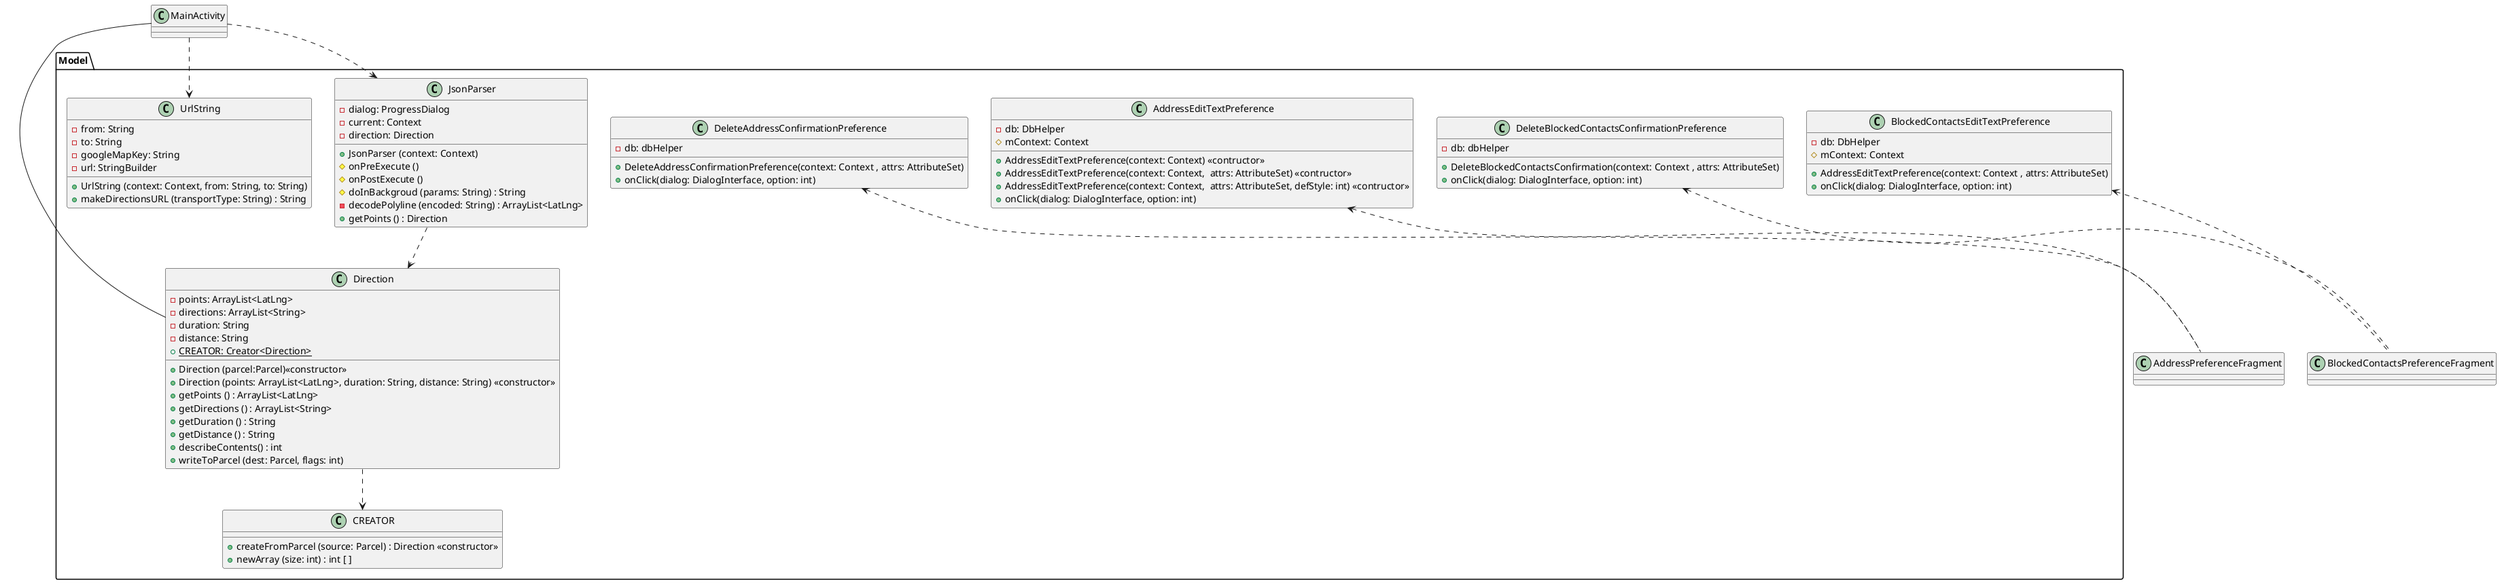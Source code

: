 @startuml

package "Model"{
    class AddressEditTextPreference{
        - db: DbHelper
        # mContext: Context
        + AddressEditTextPreference(context: Context) <<contructor>>
        + AddressEditTextPreference(context: Context,  attrs: AttributeSet) <<contructor>>
        + AddressEditTextPreference(context: Context,  attrs: AttributeSet, defStyle: int) <<contructor>>
        + onClick(dialog: DialogInterface, option: int)
    }

    class BlockedContactsEditTextPreference{
        - db: DbHelper
        # mContext: Context
        + AddressEditTextPreference(context: Context , attrs: AttributeSet)
        + onClick(dialog: DialogInterface, option: int)
    }

    class DeleteAddressConfirmationPreference{
        - db: dbHelper
        + DeleteAddressConfirmationPreference(context: Context , attrs: AttributeSet)
        + onClick(dialog: DialogInterface, option: int)
    }

    class DeleteBlockedContactsConfirmationPreference{
         - db: dbHelper
         + DeleteBlockedContactsConfirmation(context: Context , attrs: AttributeSet)
         + onClick(dialog: DialogInterface, option: int)
    }

    class Direction{
         - points: ArrayList<LatLng>
         - directions: ArrayList<String>
         - duration: String
         - distance: String
         + {static}CREATOR: Creator<Direction>
         + Direction (parcel:Parcel)<<constructor>>
         + Direction (points: ArrayList<LatLng>, duration: String, distance: String) <<constructor>>
         + getPoints () : ArrayList<LatLng>
         + getDirections () : ArrayList<String>
         + getDuration () : String
         + getDistance () : String
         + describeContents() : int
         + writeToParcel (dest: Parcel, flags: int)
    }

    class CREATOR{
        + createFromParcel (source: Parcel) : Direction <<constructor>>
        + newArray (size: int) : int [ ]
    }

    class JsonParser{
        - dialog: ProgressDialog
        - current: Context
        - direction: Direction
        + JsonParser (context: Context)
        # onPreExecute ()
        # onPostExecute ()
        # doInBackgroud (params: String) : String
        - decodePolyline (encoded: String) : ArrayList<LatLng>
        + getPoints () : Direction
    }

    class UrlString{
        - from: String
        - to: String
        - googleMapKey: String
        - url: StringBuilder
        + UrlString (context: Context, from: String, to: String)
        + makeDirectionsURL (transportType: String) : String
    }
}

AddressEditTextPreference <..AddressPreferenceFragment
DeleteAddressConfirmationPreference <..AddressPreferenceFragment

BlockedContactsEditTextPreference <..BlockedContactsPreferenceFragment
DeleteBlockedContactsConfirmationPreference <..BlockedContactsPreferenceFragment


Direction ..>CREATOR

JsonParser ..>Direction
MainActivity -- Direction
MainActivity ..>UrlString
MainActivity..>JsonParser

@enduml